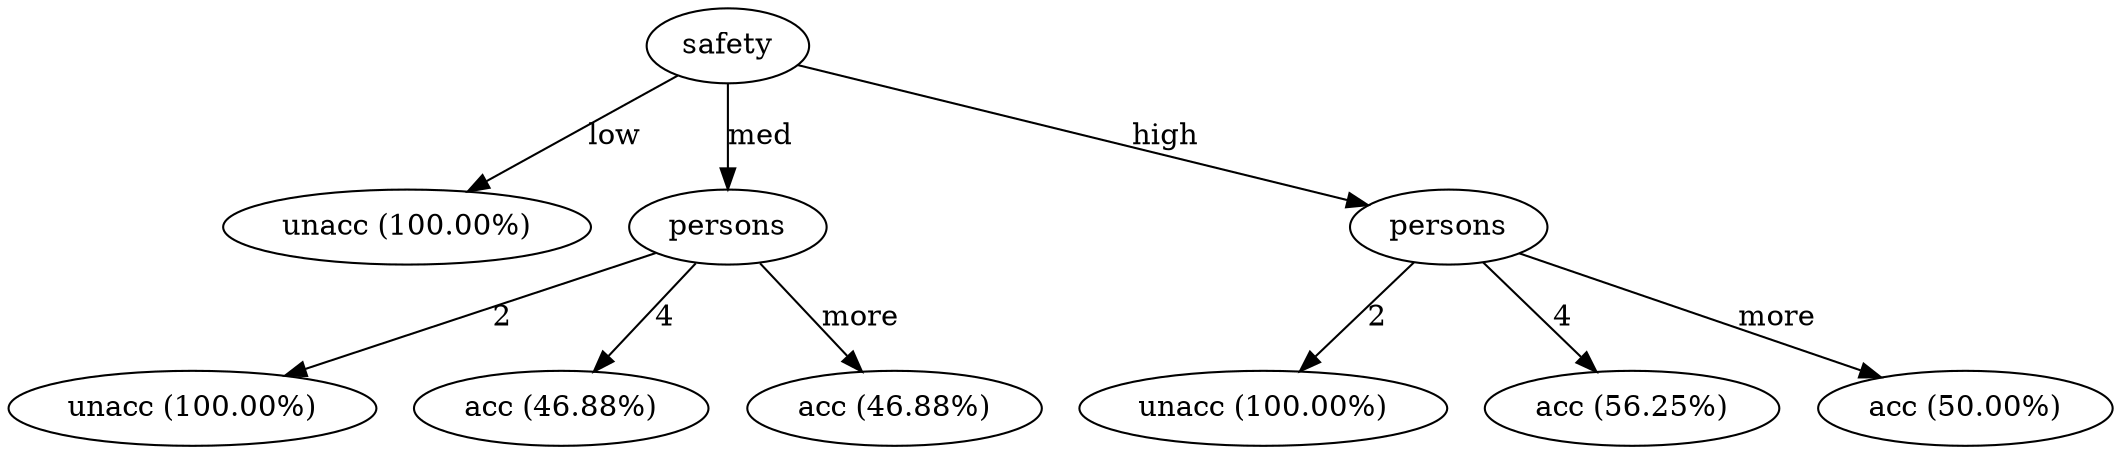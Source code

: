 digraph G {
"bg==" [ shape=oval label="safety"]
"bg==" -> "bi0w" [ label="low" ]
"bi0w" [ shape=oval label="unacc (100.00%)"]
"bg==" -> "bi0x" [ label="med" ]
"bi0x" [ shape=oval label="persons"]
"bi0x" -> "bi0xLTA=" [ label="2" ]
"bi0xLTA=" [ shape=oval label="unacc (100.00%)"]
"bi0x" -> "bi0xLTE=" [ label="4" ]
"bi0xLTE=" [ shape=oval label="acc (46.88%)"]
"bi0x" -> "bi0xLTI=" [ label="more" ]
"bi0xLTI=" [ shape=oval label="acc (46.88%)"]
"bg==" -> "bi0y" [ label="high" ]
"bi0y" [ shape=oval label="persons"]
"bi0y" -> "bi0yLTA=" [ label="2" ]
"bi0yLTA=" [ shape=oval label="unacc (100.00%)"]
"bi0y" -> "bi0yLTE=" [ label="4" ]
"bi0yLTE=" [ shape=oval label="acc (56.25%)"]
"bi0y" -> "bi0yLTI=" [ label="more" ]
"bi0yLTI=" [ shape=oval label="acc (50.00%)"]
}
